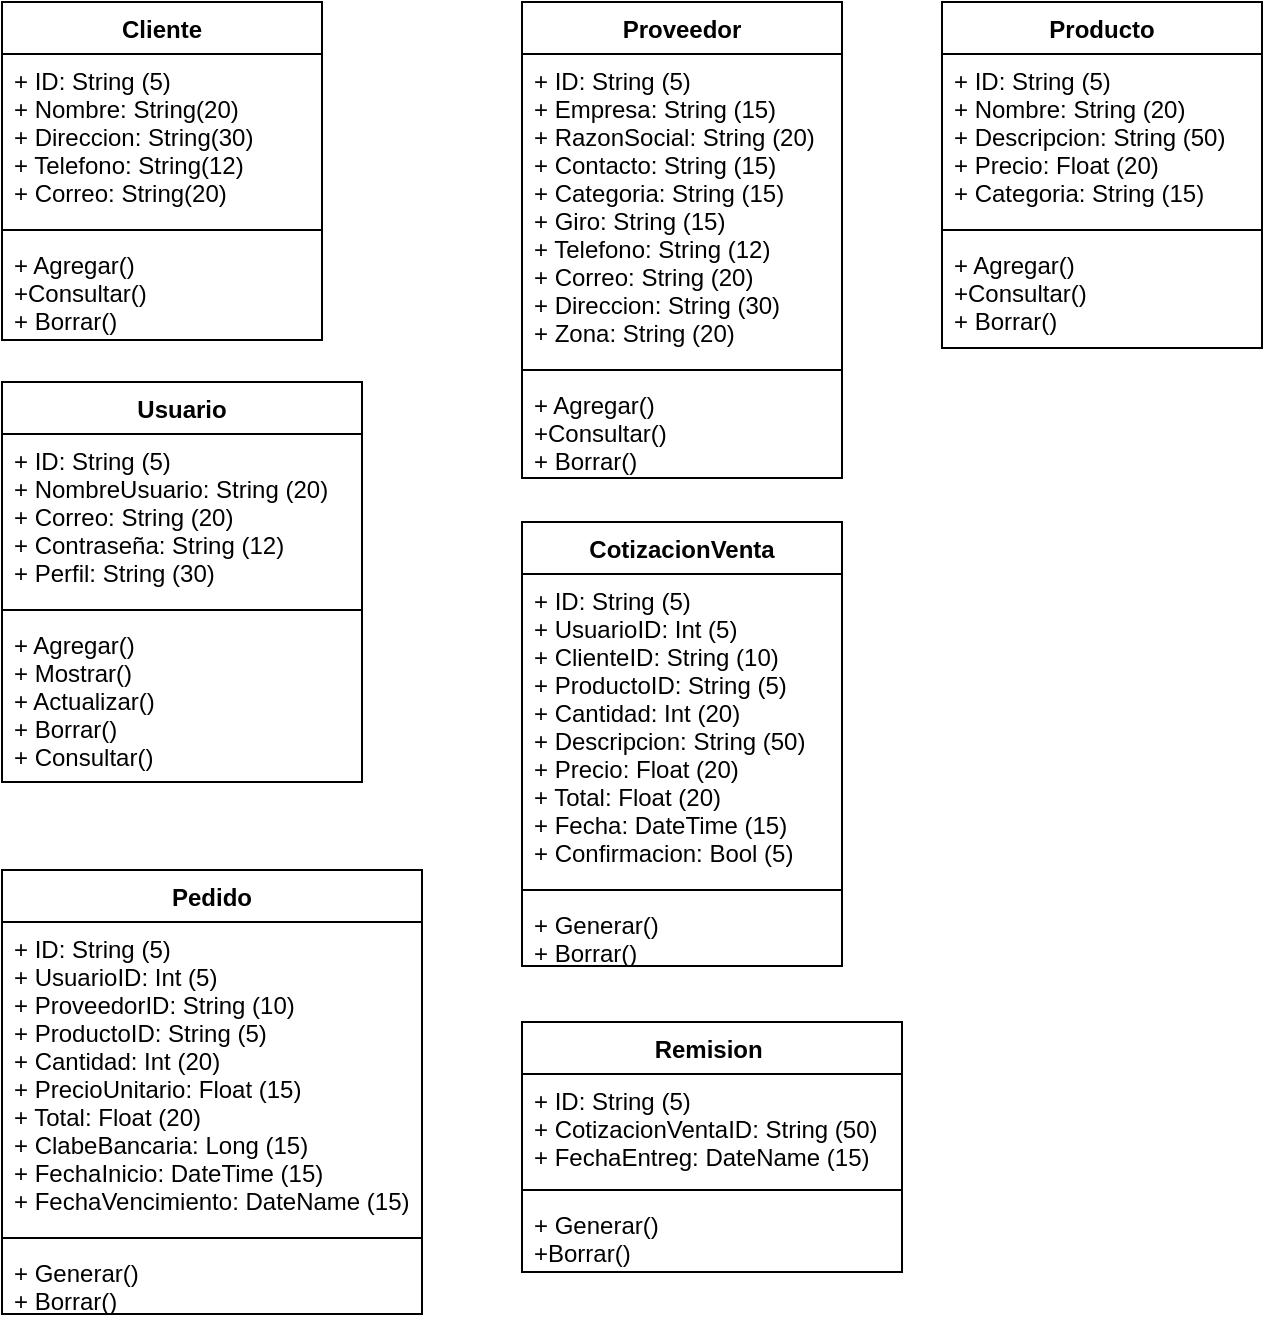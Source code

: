 <mxfile version="20.4.0" type="github">
  <diagram id="FI5vfG2Q37MUcjfD5TJF" name="Página-1">
    <mxGraphModel dx="1422" dy="794" grid="0" gridSize="10" guides="1" tooltips="1" connect="1" arrows="1" fold="1" page="1" pageScale="1" pageWidth="1400" pageHeight="850" math="0" shadow="0">
      <root>
        <mxCell id="0" />
        <mxCell id="1" parent="0" />
        <mxCell id="gUmSvFqWFvqFIwigdSi8-5" value="Cliente" style="swimlane;fontStyle=1;align=center;verticalAlign=top;childLayout=stackLayout;horizontal=1;startSize=26;horizontalStack=0;resizeParent=1;resizeParentMax=0;resizeLast=0;collapsible=1;marginBottom=0;" parent="1" vertex="1">
          <mxGeometry x="100" y="40" width="160" height="169" as="geometry">
            <mxRectangle x="600" y="40" width="80" height="30" as="alternateBounds" />
          </mxGeometry>
        </mxCell>
        <mxCell id="gUmSvFqWFvqFIwigdSi8-6" value="+ ID: String (5)&#xa;+ Nombre: String(20)&#xa;+ Direccion: String(30)&#xa;+ Telefono: String(12)&#xa;+ Correo: String(20)" style="text;strokeColor=none;fillColor=none;align=left;verticalAlign=top;spacingLeft=4;spacingRight=4;overflow=hidden;rotatable=0;points=[[0,0.5],[1,0.5]];portConstraint=eastwest;" parent="gUmSvFqWFvqFIwigdSi8-5" vertex="1">
          <mxGeometry y="26" width="160" height="84" as="geometry" />
        </mxCell>
        <mxCell id="gUmSvFqWFvqFIwigdSi8-38" value="" style="line;strokeWidth=1;fillColor=none;align=left;verticalAlign=middle;spacingTop=-1;spacingLeft=3;spacingRight=3;rotatable=0;labelPosition=right;points=[];portConstraint=eastwest;strokeColor=inherit;" parent="gUmSvFqWFvqFIwigdSi8-5" vertex="1">
          <mxGeometry y="110" width="160" height="8" as="geometry" />
        </mxCell>
        <mxCell id="gUmSvFqWFvqFIwigdSi8-37" value="+ Agregar()&#xa;+Consultar()&#xa;+ Borrar()" style="text;strokeColor=none;fillColor=none;align=left;verticalAlign=top;spacingLeft=4;spacingRight=4;overflow=hidden;rotatable=0;points=[[0,0.5],[1,0.5]];portConstraint=eastwest;" parent="gUmSvFqWFvqFIwigdSi8-5" vertex="1">
          <mxGeometry y="118" width="160" height="51" as="geometry" />
        </mxCell>
        <mxCell id="gUmSvFqWFvqFIwigdSi8-13" value="CotizacionVenta" style="swimlane;fontStyle=1;align=center;verticalAlign=top;childLayout=stackLayout;horizontal=1;startSize=26;horizontalStack=0;resizeParent=1;resizeParentMax=0;resizeLast=0;collapsible=1;marginBottom=0;" parent="1" vertex="1">
          <mxGeometry x="360" y="300" width="160" height="222" as="geometry" />
        </mxCell>
        <mxCell id="gUmSvFqWFvqFIwigdSi8-14" value="+ ID: String (5)&#xa;+ UsuarioID: Int (5)&#xa;+ ClienteID: String (10)&#xa;+ ProductoID: String (5)&#xa;+ Cantidad: Int (20)&#xa;+ Descripcion: String (50)&#xa;+ Precio: Float (20)&#xa;+ Total: Float (20)&#xa;+ Fecha: DateTime (15)&#xa;+ Confirmacion: Bool (5)" style="text;strokeColor=none;fillColor=none;align=left;verticalAlign=top;spacingLeft=4;spacingRight=4;overflow=hidden;rotatable=0;points=[[0,0.5],[1,0.5]];portConstraint=eastwest;" parent="gUmSvFqWFvqFIwigdSi8-13" vertex="1">
          <mxGeometry y="26" width="160" height="154" as="geometry" />
        </mxCell>
        <mxCell id="gUmSvFqWFvqFIwigdSi8-42" value="" style="line;strokeWidth=1;fillColor=none;align=left;verticalAlign=middle;spacingTop=-1;spacingLeft=3;spacingRight=3;rotatable=0;labelPosition=right;points=[];portConstraint=eastwest;strokeColor=inherit;" parent="gUmSvFqWFvqFIwigdSi8-13" vertex="1">
          <mxGeometry y="180" width="160" height="8" as="geometry" />
        </mxCell>
        <mxCell id="gUmSvFqWFvqFIwigdSi8-41" value="+ Generar()&#xa;+ Borrar()" style="text;strokeColor=none;fillColor=none;align=left;verticalAlign=top;spacingLeft=4;spacingRight=4;overflow=hidden;rotatable=0;points=[[0,0.5],[1,0.5]];portConstraint=eastwest;" parent="gUmSvFqWFvqFIwigdSi8-13" vertex="1">
          <mxGeometry y="188" width="160" height="34" as="geometry" />
        </mxCell>
        <mxCell id="gUmSvFqWFvqFIwigdSi8-17" value="Pedido" style="swimlane;fontStyle=1;align=center;verticalAlign=top;childLayout=stackLayout;horizontal=1;startSize=26;horizontalStack=0;resizeParent=1;resizeParentMax=0;resizeLast=0;collapsible=1;marginBottom=0;" parent="1" vertex="1">
          <mxGeometry x="100" y="474" width="210" height="222" as="geometry" />
        </mxCell>
        <mxCell id="gUmSvFqWFvqFIwigdSi8-18" value="+ ID: String (5)&#xa;+ UsuarioID: Int (5)&#xa;+ ProveedorID: String (10)&#xa;+ ProductoID: String (5)&#xa;+ Cantidad: Int (20)&#xa;+ PrecioUnitario: Float (15)&#xa;+ Total: Float (20)&#xa;+ ClabeBancaria: Long (15)&#xa;+ FechaInicio: DateTime (15)&#xa;+ FechaVencimiento: DateName (15)" style="text;strokeColor=none;fillColor=none;align=left;verticalAlign=top;spacingLeft=4;spacingRight=4;overflow=hidden;rotatable=0;points=[[0,0.5],[1,0.5]];portConstraint=eastwest;" parent="gUmSvFqWFvqFIwigdSi8-17" vertex="1">
          <mxGeometry y="26" width="210" height="154" as="geometry" />
        </mxCell>
        <mxCell id="gUmSvFqWFvqFIwigdSi8-45" value="" style="line;strokeWidth=1;fillColor=none;align=left;verticalAlign=middle;spacingTop=-1;spacingLeft=3;spacingRight=3;rotatable=0;labelPosition=right;points=[];portConstraint=eastwest;strokeColor=inherit;" parent="gUmSvFqWFvqFIwigdSi8-17" vertex="1">
          <mxGeometry y="180" width="210" height="8" as="geometry" />
        </mxCell>
        <mxCell id="gUmSvFqWFvqFIwigdSi8-44" value="+ Generar()&#xa;+ Borrar()" style="text;strokeColor=none;fillColor=none;align=left;verticalAlign=top;spacingLeft=4;spacingRight=4;overflow=hidden;rotatable=0;points=[[0,0.5],[1,0.5]];portConstraint=eastwest;" parent="gUmSvFqWFvqFIwigdSi8-17" vertex="1">
          <mxGeometry y="188" width="210" height="34" as="geometry" />
        </mxCell>
        <mxCell id="gUmSvFqWFvqFIwigdSi8-19" value="Producto" style="swimlane;fontStyle=1;align=center;verticalAlign=top;childLayout=stackLayout;horizontal=1;startSize=26;horizontalStack=0;resizeParent=1;resizeParentMax=0;resizeLast=0;collapsible=1;marginBottom=0;" parent="1" vertex="1">
          <mxGeometry x="570" y="40" width="160" height="173" as="geometry" />
        </mxCell>
        <mxCell id="gUmSvFqWFvqFIwigdSi8-20" value="+ ID: String (5)&#xa;+ Nombre: String (20)&#xa;+ Descripcion: String (50)&#xa;+ Precio: Float (20)&#xa;+ Categoria: String (15)" style="text;strokeColor=none;fillColor=none;align=left;verticalAlign=top;spacingLeft=4;spacingRight=4;overflow=hidden;rotatable=0;points=[[0,0.5],[1,0.5]];portConstraint=eastwest;" parent="gUmSvFqWFvqFIwigdSi8-19" vertex="1">
          <mxGeometry y="26" width="160" height="84" as="geometry" />
        </mxCell>
        <mxCell id="gUmSvFqWFvqFIwigdSi8-52" value="" style="line;strokeWidth=1;fillColor=none;align=left;verticalAlign=middle;spacingTop=-1;spacingLeft=3;spacingRight=3;rotatable=0;labelPosition=right;points=[];portConstraint=eastwest;strokeColor=inherit;" parent="gUmSvFqWFvqFIwigdSi8-19" vertex="1">
          <mxGeometry y="110" width="160" height="8" as="geometry" />
        </mxCell>
        <mxCell id="gUmSvFqWFvqFIwigdSi8-51" value="+ Agregar()&#xa;+Consultar()&#xa;+ Borrar()" style="text;strokeColor=none;fillColor=none;align=left;verticalAlign=top;spacingLeft=4;spacingRight=4;overflow=hidden;rotatable=0;points=[[0,0.5],[1,0.5]];portConstraint=eastwest;" parent="gUmSvFqWFvqFIwigdSi8-19" vertex="1">
          <mxGeometry y="118" width="160" height="55" as="geometry" />
        </mxCell>
        <mxCell id="gUmSvFqWFvqFIwigdSi8-21" value="Proveedor" style="swimlane;fontStyle=1;align=center;verticalAlign=top;childLayout=stackLayout;horizontal=1;startSize=26;horizontalStack=0;resizeParent=1;resizeParentMax=0;resizeLast=0;collapsible=1;marginBottom=0;" parent="1" vertex="1">
          <mxGeometry x="360" y="40" width="160" height="238" as="geometry">
            <mxRectangle x="600" y="40" width="80" height="30" as="alternateBounds" />
          </mxGeometry>
        </mxCell>
        <mxCell id="gUmSvFqWFvqFIwigdSi8-22" value="+ ID: String (5)&#xa;+ Empresa: String (15)&#xa;+ RazonSocial: String (20)&#xa;+ Contacto: String (15)&#xa;+ Categoria: String (15)&#xa;+ Giro: String (15)&#xa;+ Telefono: String (12)&#xa;+ Correo: String (20)&#xa;+ Direccion: String (30)&#xa;+ Zona: String (20)&#xa; " style="text;strokeColor=none;fillColor=none;align=left;verticalAlign=top;spacingLeft=4;spacingRight=4;overflow=hidden;rotatable=0;points=[[0,0.5],[1,0.5]];portConstraint=eastwest;" parent="gUmSvFqWFvqFIwigdSi8-21" vertex="1">
          <mxGeometry y="26" width="160" height="154" as="geometry" />
        </mxCell>
        <mxCell id="gUmSvFqWFvqFIwigdSi8-47" value="" style="line;strokeWidth=1;fillColor=none;align=left;verticalAlign=middle;spacingTop=-1;spacingLeft=3;spacingRight=3;rotatable=0;labelPosition=right;points=[];portConstraint=eastwest;strokeColor=inherit;" parent="gUmSvFqWFvqFIwigdSi8-21" vertex="1">
          <mxGeometry y="180" width="160" height="8" as="geometry" />
        </mxCell>
        <mxCell id="gUmSvFqWFvqFIwigdSi8-46" value="+ Agregar()&#xa;+Consultar()&#xa;+ Borrar()" style="text;strokeColor=none;fillColor=none;align=left;verticalAlign=top;spacingLeft=4;spacingRight=4;overflow=hidden;rotatable=0;points=[[0,0.5],[1,0.5]];portConstraint=eastwest;" parent="gUmSvFqWFvqFIwigdSi8-21" vertex="1">
          <mxGeometry y="188" width="160" height="50" as="geometry" />
        </mxCell>
        <mxCell id="gUmSvFqWFvqFIwigdSi8-23" value="Remision " style="swimlane;fontStyle=1;align=center;verticalAlign=top;childLayout=stackLayout;horizontal=1;startSize=26;horizontalStack=0;resizeParent=1;resizeParentMax=0;resizeLast=0;collapsible=1;marginBottom=0;" parent="1" vertex="1">
          <mxGeometry x="360" y="550" width="190" height="125" as="geometry" />
        </mxCell>
        <mxCell id="gUmSvFqWFvqFIwigdSi8-24" value="+ ID: String (5)&#xa;+ CotizacionVentaID: String (50)&#xa;+ FechaEntreg: DateName (15)" style="text;strokeColor=none;fillColor=none;align=left;verticalAlign=top;spacingLeft=4;spacingRight=4;overflow=hidden;rotatable=0;points=[[0,0.5],[1,0.5]];portConstraint=eastwest;" parent="gUmSvFqWFvqFIwigdSi8-23" vertex="1">
          <mxGeometry y="26" width="190" height="54" as="geometry" />
        </mxCell>
        <mxCell id="gUmSvFqWFvqFIwigdSi8-50" value="" style="line;strokeWidth=1;fillColor=none;align=left;verticalAlign=middle;spacingTop=-1;spacingLeft=3;spacingRight=3;rotatable=0;labelPosition=right;points=[];portConstraint=eastwest;strokeColor=inherit;" parent="gUmSvFqWFvqFIwigdSi8-23" vertex="1">
          <mxGeometry y="80" width="190" height="8" as="geometry" />
        </mxCell>
        <mxCell id="gUmSvFqWFvqFIwigdSi8-48" value="+ Generar()&#xa;+Borrar()" style="text;strokeColor=none;fillColor=none;align=left;verticalAlign=top;spacingLeft=4;spacingRight=4;overflow=hidden;rotatable=0;points=[[0,0.5],[1,0.5]];portConstraint=eastwest;" parent="gUmSvFqWFvqFIwigdSi8-23" vertex="1">
          <mxGeometry y="88" width="190" height="37" as="geometry" />
        </mxCell>
        <mxCell id="gUmSvFqWFvqFIwigdSi8-25" value="Usuario" style="swimlane;fontStyle=1;align=center;verticalAlign=top;childLayout=stackLayout;horizontal=1;startSize=26;horizontalStack=0;resizeParent=1;resizeParentMax=0;resizeLast=0;collapsible=1;marginBottom=0;" parent="1" vertex="1">
          <mxGeometry x="100" y="230" width="180" height="200" as="geometry">
            <mxRectangle x="600" y="40" width="80" height="30" as="alternateBounds" />
          </mxGeometry>
        </mxCell>
        <mxCell id="gUmSvFqWFvqFIwigdSi8-26" value="+ ID: String (5)&#xa;+ NombreUsuario: String (20)&#xa;+ Correo: String (20)&#xa;+ Contraseña: String (12)&#xa;+ Perfil: String (30)" style="text;strokeColor=none;fillColor=none;align=left;verticalAlign=top;spacingLeft=4;spacingRight=4;overflow=hidden;rotatable=0;points=[[0,0.5],[1,0.5]];portConstraint=eastwest;" parent="gUmSvFqWFvqFIwigdSi8-25" vertex="1">
          <mxGeometry y="26" width="180" height="84" as="geometry" />
        </mxCell>
        <mxCell id="gUmSvFqWFvqFIwigdSi8-39" value="" style="line;strokeWidth=1;fillColor=none;align=left;verticalAlign=middle;spacingTop=-1;spacingLeft=3;spacingRight=3;rotatable=0;labelPosition=right;points=[];portConstraint=eastwest;strokeColor=inherit;" parent="gUmSvFqWFvqFIwigdSi8-25" vertex="1">
          <mxGeometry y="110" width="180" height="8" as="geometry" />
        </mxCell>
        <mxCell id="gUmSvFqWFvqFIwigdSi8-40" value="+ Agregar()&#xa;+ Mostrar()&#xa;+ Actualizar()&#xa;+ Borrar()&#xa;+ Consultar()" style="text;strokeColor=none;fillColor=none;align=left;verticalAlign=top;spacingLeft=4;spacingRight=4;overflow=hidden;rotatable=0;points=[[0,0.5],[1,0.5]];portConstraint=eastwest;" parent="gUmSvFqWFvqFIwigdSi8-25" vertex="1">
          <mxGeometry y="118" width="180" height="82" as="geometry" />
        </mxCell>
      </root>
    </mxGraphModel>
  </diagram>
</mxfile>
